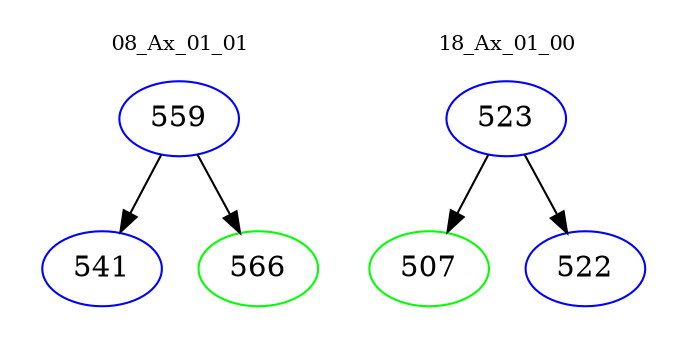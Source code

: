 digraph{
subgraph cluster_0 {
color = white
label = "08_Ax_01_01";
fontsize=10;
T0_559 [label="559", color="blue"]
T0_559 -> T0_541 [color="black"]
T0_541 [label="541", color="blue"]
T0_559 -> T0_566 [color="black"]
T0_566 [label="566", color="green"]
}
subgraph cluster_1 {
color = white
label = "18_Ax_01_00";
fontsize=10;
T1_523 [label="523", color="blue"]
T1_523 -> T1_507 [color="black"]
T1_507 [label="507", color="green"]
T1_523 -> T1_522 [color="black"]
T1_522 [label="522", color="blue"]
}
}
